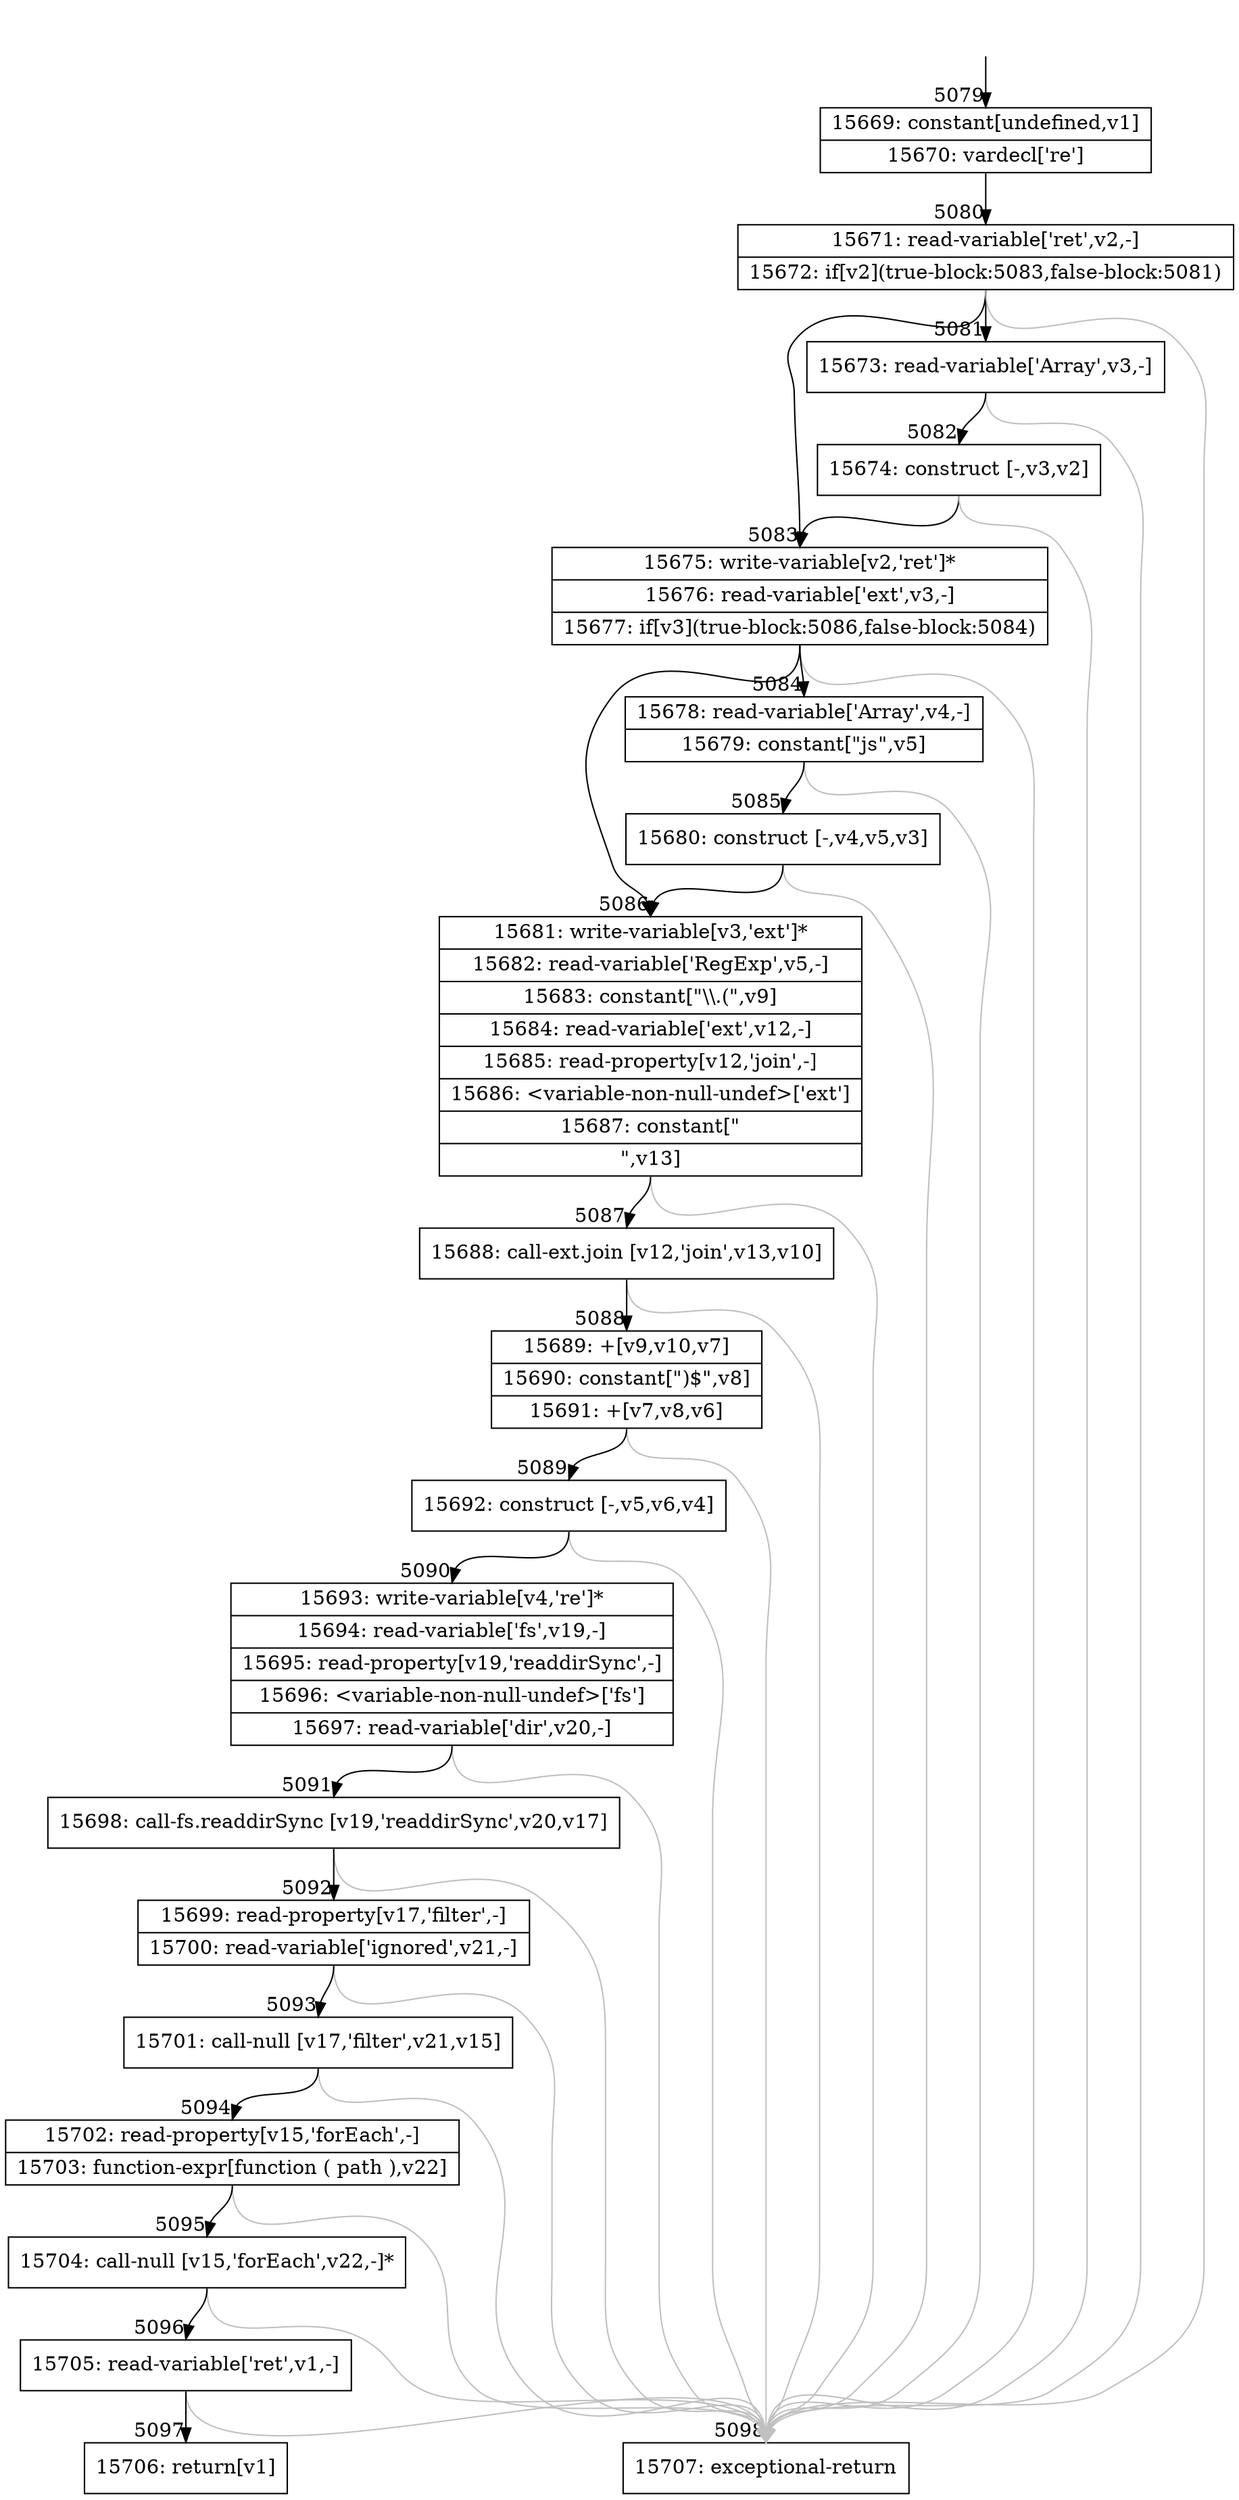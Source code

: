 digraph {
rankdir="TD"
BB_entry450[shape=none,label=""];
BB_entry450 -> BB5079 [tailport=s, headport=n, headlabel="    5079"]
BB5079 [shape=record label="{15669: constant[undefined,v1]|15670: vardecl['re']}" ] 
BB5079 -> BB5080 [tailport=s, headport=n, headlabel="      5080"]
BB5080 [shape=record label="{15671: read-variable['ret',v2,-]|15672: if[v2](true-block:5083,false-block:5081)}" ] 
BB5080 -> BB5083 [tailport=s, headport=n, headlabel="      5083"]
BB5080 -> BB5081 [tailport=s, headport=n, headlabel="      5081"]
BB5080 -> BB5098 [tailport=s, headport=n, color=gray, headlabel="      5098"]
BB5081 [shape=record label="{15673: read-variable['Array',v3,-]}" ] 
BB5081 -> BB5082 [tailport=s, headport=n, headlabel="      5082"]
BB5081 -> BB5098 [tailport=s, headport=n, color=gray]
BB5082 [shape=record label="{15674: construct [-,v3,v2]}" ] 
BB5082 -> BB5083 [tailport=s, headport=n]
BB5082 -> BB5098 [tailport=s, headport=n, color=gray]
BB5083 [shape=record label="{15675: write-variable[v2,'ret']*|15676: read-variable['ext',v3,-]|15677: if[v3](true-block:5086,false-block:5084)}" ] 
BB5083 -> BB5086 [tailport=s, headport=n, headlabel="      5086"]
BB5083 -> BB5084 [tailport=s, headport=n, headlabel="      5084"]
BB5083 -> BB5098 [tailport=s, headport=n, color=gray]
BB5084 [shape=record label="{15678: read-variable['Array',v4,-]|15679: constant[\"js\",v5]}" ] 
BB5084 -> BB5085 [tailport=s, headport=n, headlabel="      5085"]
BB5084 -> BB5098 [tailport=s, headport=n, color=gray]
BB5085 [shape=record label="{15680: construct [-,v4,v5,v3]}" ] 
BB5085 -> BB5086 [tailport=s, headport=n]
BB5085 -> BB5098 [tailport=s, headport=n, color=gray]
BB5086 [shape=record label="{15681: write-variable[v3,'ext']*|15682: read-variable['RegExp',v5,-]|15683: constant[\"\\\\.(\",v9]|15684: read-variable['ext',v12,-]|15685: read-property[v12,'join',-]|15686: \<variable-non-null-undef\>['ext']|15687: constant[\"|\",v13]}" ] 
BB5086 -> BB5087 [tailport=s, headport=n, headlabel="      5087"]
BB5086 -> BB5098 [tailport=s, headport=n, color=gray]
BB5087 [shape=record label="{15688: call-ext.join [v12,'join',v13,v10]}" ] 
BB5087 -> BB5088 [tailport=s, headport=n, headlabel="      5088"]
BB5087 -> BB5098 [tailport=s, headport=n, color=gray]
BB5088 [shape=record label="{15689: +[v9,v10,v7]|15690: constant[\")$\",v8]|15691: +[v7,v8,v6]}" ] 
BB5088 -> BB5089 [tailport=s, headport=n, headlabel="      5089"]
BB5088 -> BB5098 [tailport=s, headport=n, color=gray]
BB5089 [shape=record label="{15692: construct [-,v5,v6,v4]}" ] 
BB5089 -> BB5090 [tailport=s, headport=n, headlabel="      5090"]
BB5089 -> BB5098 [tailport=s, headport=n, color=gray]
BB5090 [shape=record label="{15693: write-variable[v4,'re']*|15694: read-variable['fs',v19,-]|15695: read-property[v19,'readdirSync',-]|15696: \<variable-non-null-undef\>['fs']|15697: read-variable['dir',v20,-]}" ] 
BB5090 -> BB5091 [tailport=s, headport=n, headlabel="      5091"]
BB5090 -> BB5098 [tailport=s, headport=n, color=gray]
BB5091 [shape=record label="{15698: call-fs.readdirSync [v19,'readdirSync',v20,v17]}" ] 
BB5091 -> BB5092 [tailport=s, headport=n, headlabel="      5092"]
BB5091 -> BB5098 [tailport=s, headport=n, color=gray]
BB5092 [shape=record label="{15699: read-property[v17,'filter',-]|15700: read-variable['ignored',v21,-]}" ] 
BB5092 -> BB5093 [tailport=s, headport=n, headlabel="      5093"]
BB5092 -> BB5098 [tailport=s, headport=n, color=gray]
BB5093 [shape=record label="{15701: call-null [v17,'filter',v21,v15]}" ] 
BB5093 -> BB5094 [tailport=s, headport=n, headlabel="      5094"]
BB5093 -> BB5098 [tailport=s, headport=n, color=gray]
BB5094 [shape=record label="{15702: read-property[v15,'forEach',-]|15703: function-expr[function ( path ),v22]}" ] 
BB5094 -> BB5095 [tailport=s, headport=n, headlabel="      5095"]
BB5094 -> BB5098 [tailport=s, headport=n, color=gray]
BB5095 [shape=record label="{15704: call-null [v15,'forEach',v22,-]*}" ] 
BB5095 -> BB5096 [tailport=s, headport=n, headlabel="      5096"]
BB5095 -> BB5098 [tailport=s, headport=n, color=gray]
BB5096 [shape=record label="{15705: read-variable['ret',v1,-]}" ] 
BB5096 -> BB5097 [tailport=s, headport=n, headlabel="      5097"]
BB5096 -> BB5098 [tailport=s, headport=n, color=gray]
BB5097 [shape=record label="{15706: return[v1]}" ] 
BB5098 [shape=record label="{15707: exceptional-return}" ] 
//#$~ 5920
}
